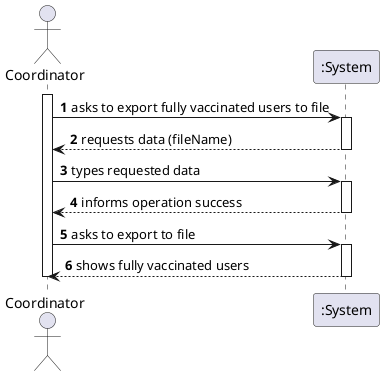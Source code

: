 @startuml
autonumber
actor "Coordinator" as COO

activate COO
COO -> ":System" : asks to export fully vaccinated users to file
activate ":System"
":System" --> COO : requests data (fileName)
deactivate ":System"

COO -> ":System" : types requested data
activate ":System"
":System" --> COO : informs operation success
deactivate ":System"

COO -> ":System" : asks to export to file
activate ":System"
":System" --> COO : shows fully vaccinated users
deactivate ":System"



deactivate COO

@enduml